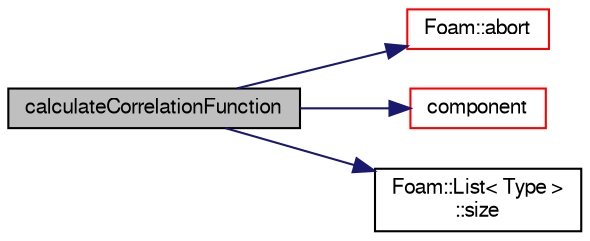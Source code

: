 digraph "calculateCorrelationFunction"
{
  bgcolor="transparent";
  edge [fontname="FreeSans",fontsize="10",labelfontname="FreeSans",labelfontsize="10"];
  node [fontname="FreeSans",fontsize="10",shape=record];
  rankdir="LR";
  Node355 [label="calculateCorrelationFunction",height=0.2,width=0.4,color="black", fillcolor="grey75", style="filled", fontcolor="black"];
  Node355 -> Node356 [color="midnightblue",fontsize="10",style="solid",fontname="FreeSans"];
  Node356 [label="Foam::abort",height=0.2,width=0.4,color="red",URL="$a21124.html#a447107a607d03e417307c203fa5fb44b"];
  Node355 -> Node399 [color="midnightblue",fontsize="10",style="solid",fontname="FreeSans"];
  Node399 [label="component",height=0.2,width=0.4,color="red",URL="$a12539.html#a286344c03747467abc2d140a4416fc5b"];
  Node355 -> Node401 [color="midnightblue",fontsize="10",style="solid",fontname="FreeSans"];
  Node401 [label="Foam::List\< Type \>\l::size",height=0.2,width=0.4,color="black",URL="$a25694.html#a8a5f6fa29bd4b500caf186f60245b384",tooltip="Override size to be inconsistent with allocated storage. "];
}
